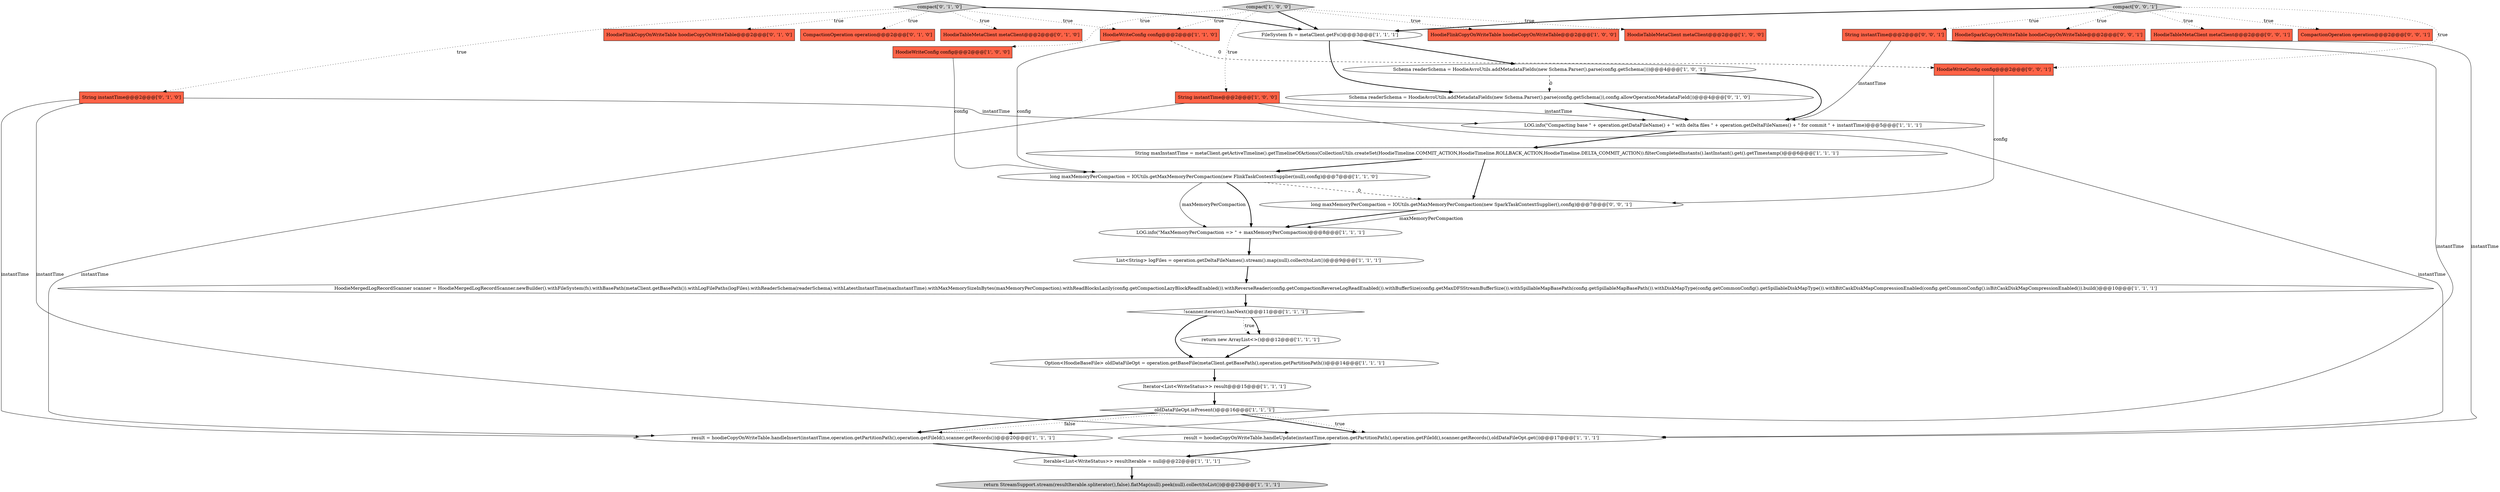 digraph {
29 [style = filled, label = "String instantTime@@@2@@@['0', '0', '1']", fillcolor = tomato, shape = box image = "AAA0AAABBB3BBB"];
9 [style = filled, label = "Iterable<List<WriteStatus>> resultIterable = null@@@22@@@['1', '1', '1']", fillcolor = white, shape = ellipse image = "AAA0AAABBB1BBB"];
21 [style = filled, label = "FileSystem fs = metaClient.getFs()@@@3@@@['1', '1', '1']", fillcolor = white, shape = ellipse image = "AAA0AAABBB1BBB"];
2 [style = filled, label = "HoodieMergedLogRecordScanner scanner = HoodieMergedLogRecordScanner.newBuilder().withFileSystem(fs).withBasePath(metaClient.getBasePath()).withLogFilePaths(logFiles).withReaderSchema(readerSchema).withLatestInstantTime(maxInstantTime).withMaxMemorySizeInBytes(maxMemoryPerCompaction).withReadBlocksLazily(config.getCompactionLazyBlockReadEnabled()).withReverseReader(config.getCompactionReverseLogReadEnabled()).withBufferSize(config.getMaxDFSStreamBufferSize()).withSpillableMapBasePath(config.getSpillableMapBasePath()).withDiskMapType(config.getCommonConfig().getSpillableDiskMapType()).withBitCaskDiskMapCompressionEnabled(config.getCommonConfig().isBitCaskDiskMapCompressionEnabled()).build()@@@10@@@['1', '1', '1']", fillcolor = white, shape = ellipse image = "AAA0AAABBB1BBB"];
5 [style = filled, label = "Schema readerSchema = HoodieAvroUtils.addMetadataFields(new Schema.Parser().parse(config.getSchema()))@@@4@@@['1', '0', '1']", fillcolor = white, shape = ellipse image = "AAA0AAABBB1BBB"];
10 [style = filled, label = "Option<HoodieBaseFile> oldDataFileOpt = operation.getBaseFile(metaClient.getBasePath(),operation.getPartitionPath())@@@14@@@['1', '1', '1']", fillcolor = white, shape = ellipse image = "AAA0AAABBB1BBB"];
20 [style = filled, label = "LOG.info(\"Compacting base \" + operation.getDataFileName() + \" with delta files \" + operation.getDeltaFileNames() + \" for commit \" + instantTime)@@@5@@@['1', '1', '1']", fillcolor = white, shape = ellipse image = "AAA0AAABBB1BBB"];
30 [style = filled, label = "long maxMemoryPerCompaction = IOUtils.getMaxMemoryPerCompaction(new SparkTaskContextSupplier(),config)@@@7@@@['0', '0', '1']", fillcolor = white, shape = ellipse image = "AAA0AAABBB3BBB"];
26 [style = filled, label = "String instantTime@@@2@@@['0', '1', '0']", fillcolor = tomato, shape = box image = "AAA0AAABBB2BBB"];
15 [style = filled, label = "HoodieWriteConfig config@@@2@@@['1', '1', '0']", fillcolor = tomato, shape = box image = "AAA0AAABBB1BBB"];
17 [style = filled, label = "oldDataFileOpt.isPresent()@@@16@@@['1', '1', '1']", fillcolor = white, shape = diamond image = "AAA0AAABBB1BBB"];
11 [style = filled, label = "result = hoodieCopyOnWriteTable.handleUpdate(instantTime,operation.getPartitionPath(),operation.getFileId(),scanner.getRecords(),oldDataFileOpt.get())@@@17@@@['1', '1', '1']", fillcolor = white, shape = ellipse image = "AAA0AAABBB1BBB"];
34 [style = filled, label = "HoodieWriteConfig config@@@2@@@['0', '0', '1']", fillcolor = tomato, shape = box image = "AAA0AAABBB3BBB"];
8 [style = filled, label = "String maxInstantTime = metaClient.getActiveTimeline().getTimelineOfActions(CollectionUtils.createSet(HoodieTimeline.COMMIT_ACTION,HoodieTimeline.ROLLBACK_ACTION,HoodieTimeline.DELTA_COMMIT_ACTION)).filterCompletedInstants().lastInstant().get().getTimestamp()@@@6@@@['1', '1', '1']", fillcolor = white, shape = ellipse image = "AAA0AAABBB1BBB"];
1 [style = filled, label = "HoodieWriteConfig config@@@2@@@['1', '0', '0']", fillcolor = tomato, shape = box image = "AAA0AAABBB1BBB"];
14 [style = filled, label = "List<String> logFiles = operation.getDeltaFileNames().stream().map(null).collect(toList())@@@9@@@['1', '1', '1']", fillcolor = white, shape = ellipse image = "AAA0AAABBB1BBB"];
35 [style = filled, label = "compact['0', '0', '1']", fillcolor = lightgray, shape = diamond image = "AAA0AAABBB3BBB"];
3 [style = filled, label = "HoodieFlinkCopyOnWriteTable hoodieCopyOnWriteTable@@@2@@@['1', '0', '0']", fillcolor = tomato, shape = box image = "AAA0AAABBB1BBB"];
0 [style = filled, label = "result = hoodieCopyOnWriteTable.handleInsert(instantTime,operation.getPartitionPath(),operation.getFileId(),scanner.getRecords())@@@20@@@['1', '1', '1']", fillcolor = white, shape = ellipse image = "AAA0AAABBB1BBB"];
16 [style = filled, label = "Iterator<List<WriteStatus>> result@@@15@@@['1', '1', '1']", fillcolor = white, shape = ellipse image = "AAA0AAABBB1BBB"];
13 [style = filled, label = "String instantTime@@@2@@@['1', '0', '0']", fillcolor = tomato, shape = box image = "AAA0AAABBB1BBB"];
7 [style = filled, label = "HoodieTableMetaClient metaClient@@@2@@@['1', '0', '0']", fillcolor = tomato, shape = box image = "AAA0AAABBB1BBB"];
19 [style = filled, label = "compact['1', '0', '0']", fillcolor = lightgray, shape = diamond image = "AAA0AAABBB1BBB"];
24 [style = filled, label = "HoodieFlinkCopyOnWriteTable hoodieCopyOnWriteTable@@@2@@@['0', '1', '0']", fillcolor = tomato, shape = box image = "AAA0AAABBB2BBB"];
27 [style = filled, label = "CompactionOperation operation@@@2@@@['0', '1', '0']", fillcolor = tomato, shape = box image = "AAA0AAABBB2BBB"];
33 [style = filled, label = "HoodieSparkCopyOnWriteTable hoodieCopyOnWriteTable@@@2@@@['0', '0', '1']", fillcolor = tomato, shape = box image = "AAA0AAABBB3BBB"];
28 [style = filled, label = "compact['0', '1', '0']", fillcolor = lightgray, shape = diamond image = "AAA0AAABBB2BBB"];
25 [style = filled, label = "HoodieTableMetaClient metaClient@@@2@@@['0', '1', '0']", fillcolor = tomato, shape = box image = "AAA0AAABBB2BBB"];
31 [style = filled, label = "HoodieTableMetaClient metaClient@@@2@@@['0', '0', '1']", fillcolor = tomato, shape = box image = "AAA0AAABBB3BBB"];
18 [style = filled, label = "return StreamSupport.stream(resultIterable.spliterator(),false).flatMap(null).peek(null).collect(toList())@@@23@@@['1', '1', '1']", fillcolor = lightgray, shape = ellipse image = "AAA0AAABBB1BBB"];
23 [style = filled, label = "Schema readerSchema = HoodieAvroUtils.addMetadataFields(new Schema.Parser().parse(config.getSchema()),config.allowOperationMetadataField())@@@4@@@['0', '1', '0']", fillcolor = white, shape = ellipse image = "AAA1AAABBB2BBB"];
4 [style = filled, label = "!scanner.iterator().hasNext()@@@11@@@['1', '1', '1']", fillcolor = white, shape = diamond image = "AAA0AAABBB1BBB"];
12 [style = filled, label = "long maxMemoryPerCompaction = IOUtils.getMaxMemoryPerCompaction(new FlinkTaskContextSupplier(null),config)@@@7@@@['1', '1', '0']", fillcolor = white, shape = ellipse image = "AAA0AAABBB1BBB"];
32 [style = filled, label = "CompactionOperation operation@@@2@@@['0', '0', '1']", fillcolor = tomato, shape = box image = "AAA0AAABBB3BBB"];
22 [style = filled, label = "return new ArrayList<>()@@@12@@@['1', '1', '1']", fillcolor = white, shape = ellipse image = "AAA0AAABBB1BBB"];
6 [style = filled, label = "LOG.info(\"MaxMemoryPerCompaction => \" + maxMemoryPerCompaction)@@@8@@@['1', '1', '1']", fillcolor = white, shape = ellipse image = "AAA0AAABBB1BBB"];
10->16 [style = bold, label=""];
9->18 [style = bold, label=""];
28->21 [style = bold, label=""];
2->4 [style = bold, label=""];
13->0 [style = solid, label="instantTime"];
19->13 [style = dotted, label="true"];
8->12 [style = bold, label=""];
28->26 [style = dotted, label="true"];
35->29 [style = dotted, label="true"];
12->6 [style = solid, label="maxMemoryPerCompaction"];
35->33 [style = dotted, label="true"];
13->20 [style = solid, label="instantTime"];
0->9 [style = bold, label=""];
35->31 [style = dotted, label="true"];
17->0 [style = dotted, label="false"];
20->8 [style = bold, label=""];
11->9 [style = bold, label=""];
35->32 [style = dotted, label="true"];
4->22 [style = bold, label=""];
28->27 [style = dotted, label="true"];
26->20 [style = solid, label="instantTime"];
34->30 [style = solid, label="config"];
19->7 [style = dotted, label="true"];
29->20 [style = solid, label="instantTime"];
19->21 [style = bold, label=""];
26->0 [style = solid, label="instantTime"];
30->6 [style = solid, label="maxMemoryPerCompaction"];
6->14 [style = bold, label=""];
28->25 [style = dotted, label="true"];
15->12 [style = solid, label="config"];
13->11 [style = solid, label="instantTime"];
29->0 [style = solid, label="instantTime"];
23->20 [style = bold, label=""];
30->6 [style = bold, label=""];
5->23 [style = dashed, label="0"];
1->12 [style = solid, label="config"];
21->5 [style = bold, label=""];
5->20 [style = bold, label=""];
19->15 [style = dotted, label="true"];
35->34 [style = dotted, label="true"];
17->11 [style = bold, label=""];
19->1 [style = dotted, label="true"];
28->24 [style = dotted, label="true"];
35->21 [style = bold, label=""];
14->2 [style = bold, label=""];
4->10 [style = bold, label=""];
17->11 [style = dotted, label="true"];
16->17 [style = bold, label=""];
28->15 [style = dotted, label="true"];
8->30 [style = bold, label=""];
29->11 [style = solid, label="instantTime"];
21->23 [style = bold, label=""];
22->10 [style = bold, label=""];
15->34 [style = dashed, label="0"];
19->3 [style = dotted, label="true"];
26->11 [style = solid, label="instantTime"];
17->0 [style = bold, label=""];
4->22 [style = dotted, label="true"];
12->6 [style = bold, label=""];
12->30 [style = dashed, label="0"];
}
